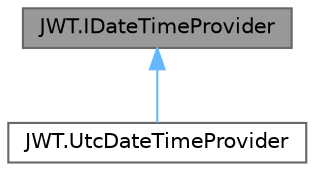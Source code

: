 digraph "JWT.IDateTimeProvider"
{
 // LATEX_PDF_SIZE
  bgcolor="transparent";
  edge [fontname=Helvetica,fontsize=10,labelfontname=Helvetica,labelfontsize=10];
  node [fontname=Helvetica,fontsize=10,shape=box,height=0.2,width=0.4];
  Node1 [id="Node000001",label="JWT.IDateTimeProvider",height=0.2,width=0.4,color="gray40", fillcolor="grey60", style="filled", fontcolor="black",tooltip="Represents a DateTime provider."];
  Node1 -> Node2 [id="edge1_Node000001_Node000002",dir="back",color="steelblue1",style="solid",tooltip=" "];
  Node2 [id="Node000002",label="JWT.UtcDateTimeProvider",height=0.2,width=0.4,color="gray40", fillcolor="white", style="filled",URL="$class_j_w_t_1_1_utc_date_time_provider.html",tooltip="Provider for UTC DateTime."];
}
